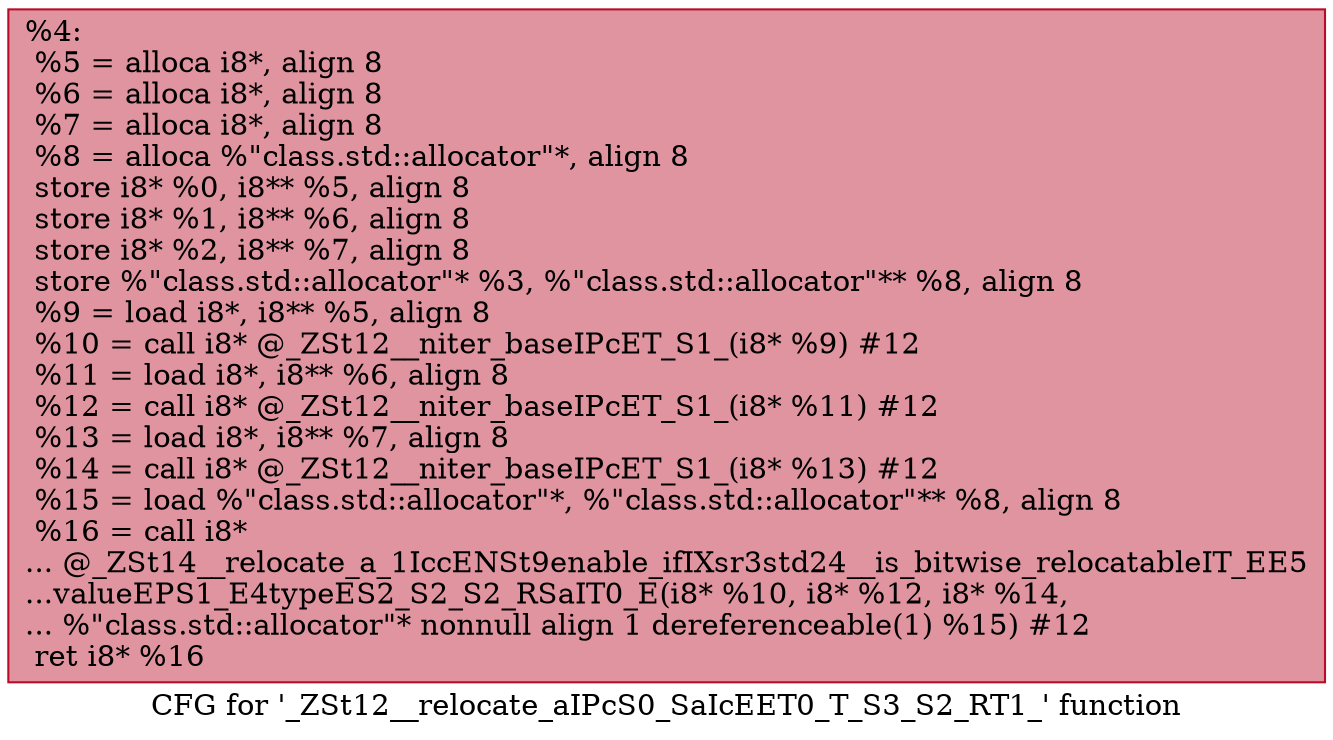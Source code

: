 digraph "CFG for '_ZSt12__relocate_aIPcS0_SaIcEET0_T_S3_S2_RT1_' function" {
	label="CFG for '_ZSt12__relocate_aIPcS0_SaIcEET0_T_S3_S2_RT1_' function";

	Node0x560255cd8c50 [shape=record,color="#b70d28ff", style=filled, fillcolor="#b70d2870",label="{%4:\l  %5 = alloca i8*, align 8\l  %6 = alloca i8*, align 8\l  %7 = alloca i8*, align 8\l  %8 = alloca %\"class.std::allocator\"*, align 8\l  store i8* %0, i8** %5, align 8\l  store i8* %1, i8** %6, align 8\l  store i8* %2, i8** %7, align 8\l  store %\"class.std::allocator\"* %3, %\"class.std::allocator\"** %8, align 8\l  %9 = load i8*, i8** %5, align 8\l  %10 = call i8* @_ZSt12__niter_baseIPcET_S1_(i8* %9) #12\l  %11 = load i8*, i8** %6, align 8\l  %12 = call i8* @_ZSt12__niter_baseIPcET_S1_(i8* %11) #12\l  %13 = load i8*, i8** %7, align 8\l  %14 = call i8* @_ZSt12__niter_baseIPcET_S1_(i8* %13) #12\l  %15 = load %\"class.std::allocator\"*, %\"class.std::allocator\"** %8, align 8\l  %16 = call i8*\l... @_ZSt14__relocate_a_1IccENSt9enable_ifIXsr3std24__is_bitwise_relocatableIT_EE5\l...valueEPS1_E4typeES2_S2_S2_RSaIT0_E(i8* %10, i8* %12, i8* %14,\l... %\"class.std::allocator\"* nonnull align 1 dereferenceable(1) %15) #12\l  ret i8* %16\l}"];
}

